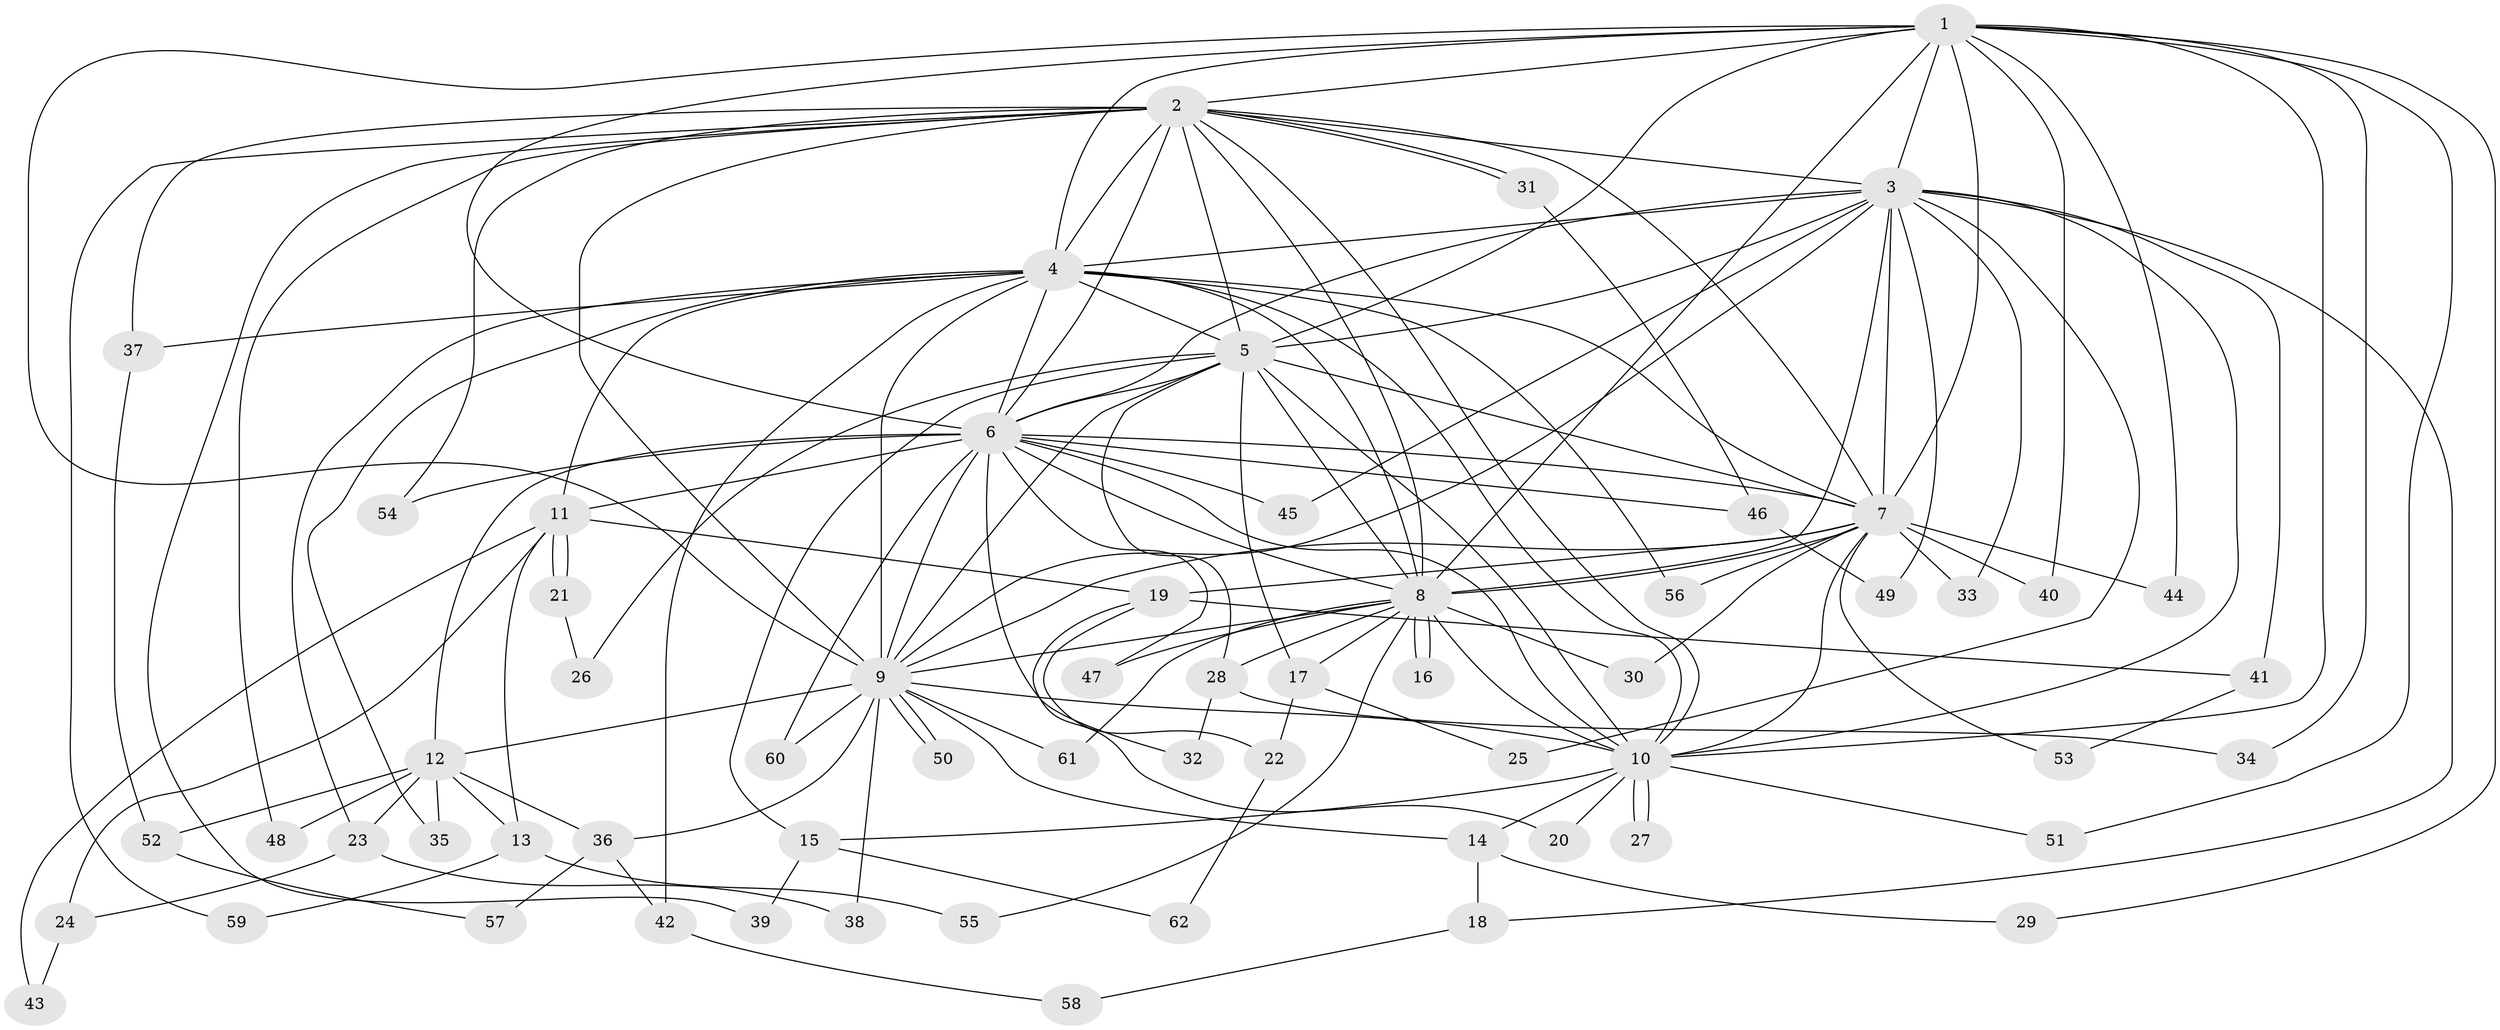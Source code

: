 // coarse degree distribution, {7: 0.041666666666666664, 18: 0.041666666666666664, 10: 0.041666666666666664, 9: 0.041666666666666664, 6: 0.041666666666666664, 3: 0.25, 4: 0.041666666666666664, 2: 0.3333333333333333, 1: 0.125, 5: 0.041666666666666664}
// Generated by graph-tools (version 1.1) at 2025/17/03/04/25 18:17:27]
// undirected, 62 vertices, 149 edges
graph export_dot {
graph [start="1"]
  node [color=gray90,style=filled];
  1;
  2;
  3;
  4;
  5;
  6;
  7;
  8;
  9;
  10;
  11;
  12;
  13;
  14;
  15;
  16;
  17;
  18;
  19;
  20;
  21;
  22;
  23;
  24;
  25;
  26;
  27;
  28;
  29;
  30;
  31;
  32;
  33;
  34;
  35;
  36;
  37;
  38;
  39;
  40;
  41;
  42;
  43;
  44;
  45;
  46;
  47;
  48;
  49;
  50;
  51;
  52;
  53;
  54;
  55;
  56;
  57;
  58;
  59;
  60;
  61;
  62;
  1 -- 2;
  1 -- 3;
  1 -- 4;
  1 -- 5;
  1 -- 6;
  1 -- 7;
  1 -- 8;
  1 -- 9;
  1 -- 10;
  1 -- 29;
  1 -- 34;
  1 -- 40;
  1 -- 44;
  1 -- 51;
  2 -- 3;
  2 -- 4;
  2 -- 5;
  2 -- 6;
  2 -- 7;
  2 -- 8;
  2 -- 9;
  2 -- 10;
  2 -- 31;
  2 -- 31;
  2 -- 37;
  2 -- 39;
  2 -- 48;
  2 -- 54;
  2 -- 59;
  3 -- 4;
  3 -- 5;
  3 -- 6;
  3 -- 7;
  3 -- 8;
  3 -- 9;
  3 -- 10;
  3 -- 18;
  3 -- 25;
  3 -- 33;
  3 -- 41;
  3 -- 45;
  3 -- 49;
  4 -- 5;
  4 -- 6;
  4 -- 7;
  4 -- 8;
  4 -- 9;
  4 -- 10;
  4 -- 11;
  4 -- 23;
  4 -- 35;
  4 -- 37;
  4 -- 42;
  4 -- 56;
  5 -- 6;
  5 -- 7;
  5 -- 8;
  5 -- 9;
  5 -- 10;
  5 -- 15;
  5 -- 17;
  5 -- 26;
  5 -- 28;
  6 -- 7;
  6 -- 8;
  6 -- 9;
  6 -- 10;
  6 -- 11;
  6 -- 12;
  6 -- 32;
  6 -- 45;
  6 -- 46;
  6 -- 47;
  6 -- 54;
  6 -- 60;
  7 -- 8;
  7 -- 9;
  7 -- 10;
  7 -- 19;
  7 -- 30;
  7 -- 33;
  7 -- 40;
  7 -- 44;
  7 -- 53;
  7 -- 56;
  8 -- 9;
  8 -- 10;
  8 -- 16;
  8 -- 16;
  8 -- 17;
  8 -- 28;
  8 -- 30;
  8 -- 47;
  8 -- 55;
  8 -- 61;
  9 -- 10;
  9 -- 12;
  9 -- 14;
  9 -- 36;
  9 -- 38;
  9 -- 50;
  9 -- 50;
  9 -- 60;
  9 -- 61;
  10 -- 14;
  10 -- 15;
  10 -- 20;
  10 -- 27;
  10 -- 27;
  10 -- 51;
  11 -- 13;
  11 -- 19;
  11 -- 21;
  11 -- 21;
  11 -- 24;
  11 -- 43;
  12 -- 13;
  12 -- 23;
  12 -- 35;
  12 -- 36;
  12 -- 48;
  12 -- 52;
  13 -- 55;
  13 -- 59;
  14 -- 18;
  14 -- 29;
  15 -- 39;
  15 -- 62;
  17 -- 22;
  17 -- 25;
  18 -- 58;
  19 -- 20;
  19 -- 22;
  19 -- 41;
  21 -- 26;
  22 -- 62;
  23 -- 24;
  23 -- 38;
  24 -- 43;
  28 -- 32;
  28 -- 34;
  31 -- 46;
  36 -- 42;
  36 -- 57;
  37 -- 52;
  41 -- 53;
  42 -- 58;
  46 -- 49;
  52 -- 57;
}
